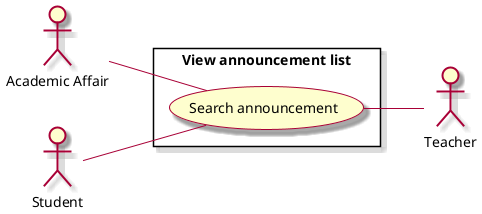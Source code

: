 @startuml ViewAnnouncementList

skin rose
left to right direction

actor "Academic Affair" as aa
actor "Teacher" as t
actor "Student" as s

rectangle "View announcement list" {
    usecase "Search announcement" as searchAnnouncement
}


aa -- searchAnnouncement
searchAnnouncement -- t
s -- searchAnnouncement

@enduml
